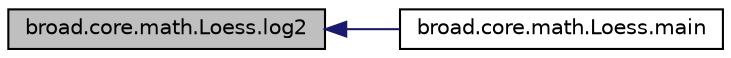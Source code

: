 digraph "broad.core.math.Loess.log2"
{
  edge [fontname="Helvetica",fontsize="10",labelfontname="Helvetica",labelfontsize="10"];
  node [fontname="Helvetica",fontsize="10",shape=record];
  rankdir="LR";
  Node1 [label="broad.core.math.Loess.log2",height=0.2,width=0.4,color="black", fillcolor="grey75", style="filled" fontcolor="black"];
  Node1 -> Node2 [dir="back",color="midnightblue",fontsize="10",style="solid"];
  Node2 [label="broad.core.math.Loess.main",height=0.2,width=0.4,color="black", fillcolor="white", style="filled",URL="$classbroad_1_1core_1_1math_1_1_loess.html#af04e63ac43128a7fcff226eccb6e095a"];
}

